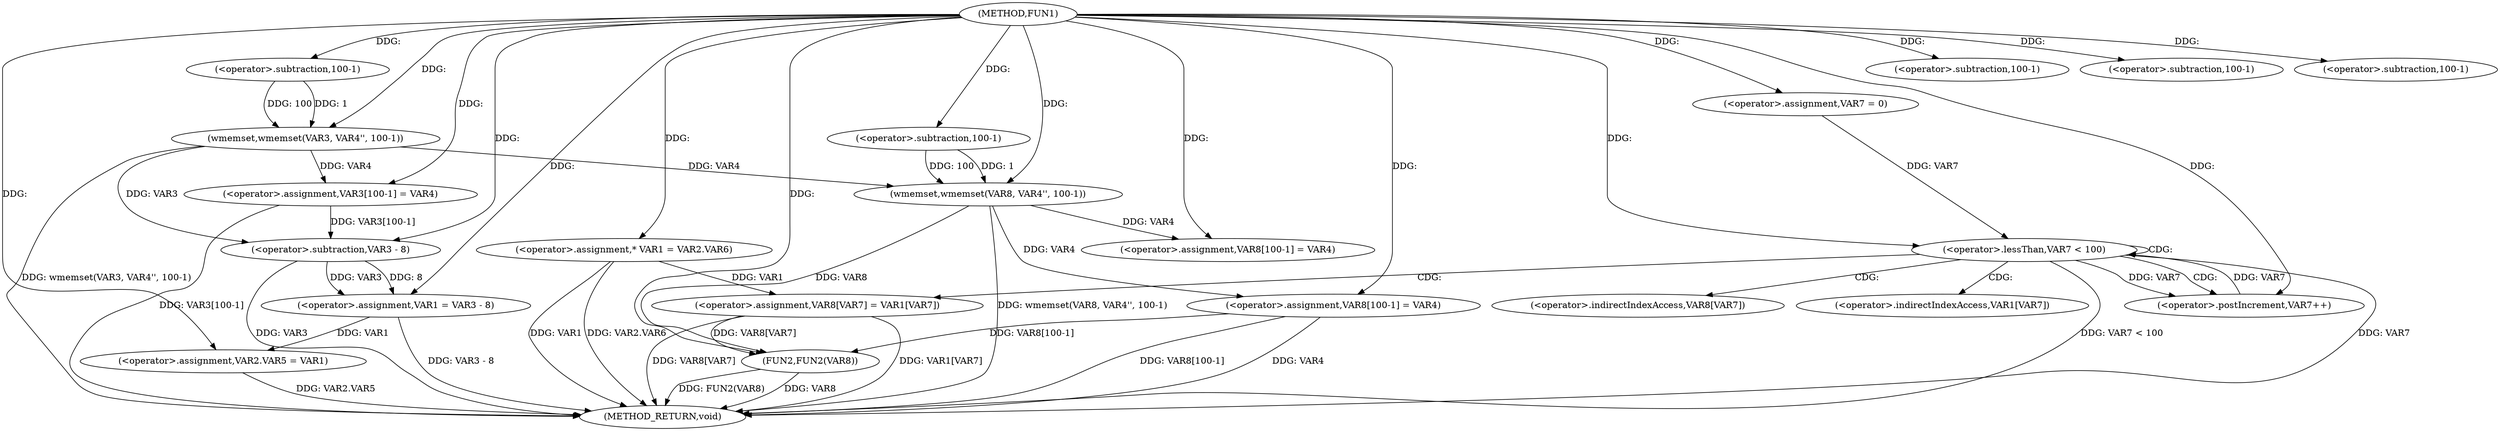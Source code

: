 digraph FUN1 {  
"1000100" [label = "(METHOD,FUN1)" ]
"1000177" [label = "(METHOD_RETURN,void)" ]
"1000105" [label = "(wmemset,wmemset(VAR3, VAR4'', 100-1))" ]
"1000108" [label = "(<operator>.subtraction,100-1)" ]
"1000111" [label = "(<operator>.assignment,VAR3[100-1] = VAR4)" ]
"1000114" [label = "(<operator>.subtraction,100-1)" ]
"1000118" [label = "(<operator>.assignment,VAR1 = VAR3 - 8)" ]
"1000120" [label = "(<operator>.subtraction,VAR3 - 8)" ]
"1000123" [label = "(<operator>.assignment,VAR2.VAR5 = VAR1)" ]
"1000130" [label = "(<operator>.assignment,* VAR1 = VAR2.VAR6)" ]
"1000138" [label = "(wmemset,wmemset(VAR8, VAR4'', 100-1))" ]
"1000141" [label = "(<operator>.subtraction,100-1)" ]
"1000144" [label = "(<operator>.assignment,VAR8[100-1] = VAR4)" ]
"1000147" [label = "(<operator>.subtraction,100-1)" ]
"1000152" [label = "(<operator>.assignment,VAR7 = 0)" ]
"1000155" [label = "(<operator>.lessThan,VAR7 < 100)" ]
"1000158" [label = "(<operator>.postIncrement,VAR7++)" ]
"1000161" [label = "(<operator>.assignment,VAR8[VAR7] = VAR1[VAR7])" ]
"1000168" [label = "(<operator>.assignment,VAR8[100-1] = VAR4)" ]
"1000171" [label = "(<operator>.subtraction,100-1)" ]
"1000175" [label = "(FUN2,FUN2(VAR8))" ]
"1000162" [label = "(<operator>.indirectIndexAccess,VAR8[VAR7])" ]
"1000165" [label = "(<operator>.indirectIndexAccess,VAR1[VAR7])" ]
  "1000168" -> "1000177"  [ label = "DDG: VAR8[100-1]"] 
  "1000105" -> "1000177"  [ label = "DDG: wmemset(VAR3, VAR4'', 100-1)"] 
  "1000120" -> "1000177"  [ label = "DDG: VAR3"] 
  "1000175" -> "1000177"  [ label = "DDG: VAR8"] 
  "1000111" -> "1000177"  [ label = "DDG: VAR3[100-1]"] 
  "1000118" -> "1000177"  [ label = "DDG: VAR3 - 8"] 
  "1000161" -> "1000177"  [ label = "DDG: VAR8[VAR7]"] 
  "1000130" -> "1000177"  [ label = "DDG: VAR2.VAR6"] 
  "1000155" -> "1000177"  [ label = "DDG: VAR7 < 100"] 
  "1000155" -> "1000177"  [ label = "DDG: VAR7"] 
  "1000138" -> "1000177"  [ label = "DDG: wmemset(VAR8, VAR4'', 100-1)"] 
  "1000168" -> "1000177"  [ label = "DDG: VAR4"] 
  "1000175" -> "1000177"  [ label = "DDG: FUN2(VAR8)"] 
  "1000130" -> "1000177"  [ label = "DDG: VAR1"] 
  "1000123" -> "1000177"  [ label = "DDG: VAR2.VAR5"] 
  "1000161" -> "1000177"  [ label = "DDG: VAR1[VAR7]"] 
  "1000100" -> "1000105"  [ label = "DDG: "] 
  "1000108" -> "1000105"  [ label = "DDG: 100"] 
  "1000108" -> "1000105"  [ label = "DDG: 1"] 
  "1000100" -> "1000108"  [ label = "DDG: "] 
  "1000105" -> "1000111"  [ label = "DDG: VAR4"] 
  "1000100" -> "1000111"  [ label = "DDG: "] 
  "1000100" -> "1000114"  [ label = "DDG: "] 
  "1000120" -> "1000118"  [ label = "DDG: VAR3"] 
  "1000120" -> "1000118"  [ label = "DDG: 8"] 
  "1000100" -> "1000118"  [ label = "DDG: "] 
  "1000111" -> "1000120"  [ label = "DDG: VAR3[100-1]"] 
  "1000105" -> "1000120"  [ label = "DDG: VAR3"] 
  "1000100" -> "1000120"  [ label = "DDG: "] 
  "1000118" -> "1000123"  [ label = "DDG: VAR1"] 
  "1000100" -> "1000123"  [ label = "DDG: "] 
  "1000100" -> "1000130"  [ label = "DDG: "] 
  "1000100" -> "1000138"  [ label = "DDG: "] 
  "1000105" -> "1000138"  [ label = "DDG: VAR4"] 
  "1000141" -> "1000138"  [ label = "DDG: 100"] 
  "1000141" -> "1000138"  [ label = "DDG: 1"] 
  "1000100" -> "1000141"  [ label = "DDG: "] 
  "1000138" -> "1000144"  [ label = "DDG: VAR4"] 
  "1000100" -> "1000144"  [ label = "DDG: "] 
  "1000100" -> "1000147"  [ label = "DDG: "] 
  "1000100" -> "1000152"  [ label = "DDG: "] 
  "1000158" -> "1000155"  [ label = "DDG: VAR7"] 
  "1000152" -> "1000155"  [ label = "DDG: VAR7"] 
  "1000100" -> "1000155"  [ label = "DDG: "] 
  "1000155" -> "1000158"  [ label = "DDG: VAR7"] 
  "1000100" -> "1000158"  [ label = "DDG: "] 
  "1000130" -> "1000161"  [ label = "DDG: VAR1"] 
  "1000100" -> "1000168"  [ label = "DDG: "] 
  "1000138" -> "1000168"  [ label = "DDG: VAR4"] 
  "1000100" -> "1000171"  [ label = "DDG: "] 
  "1000168" -> "1000175"  [ label = "DDG: VAR8[100-1]"] 
  "1000138" -> "1000175"  [ label = "DDG: VAR8"] 
  "1000161" -> "1000175"  [ label = "DDG: VAR8[VAR7]"] 
  "1000100" -> "1000175"  [ label = "DDG: "] 
  "1000155" -> "1000155"  [ label = "CDG: "] 
  "1000155" -> "1000161"  [ label = "CDG: "] 
  "1000155" -> "1000162"  [ label = "CDG: "] 
  "1000155" -> "1000165"  [ label = "CDG: "] 
  "1000155" -> "1000158"  [ label = "CDG: "] 
}
